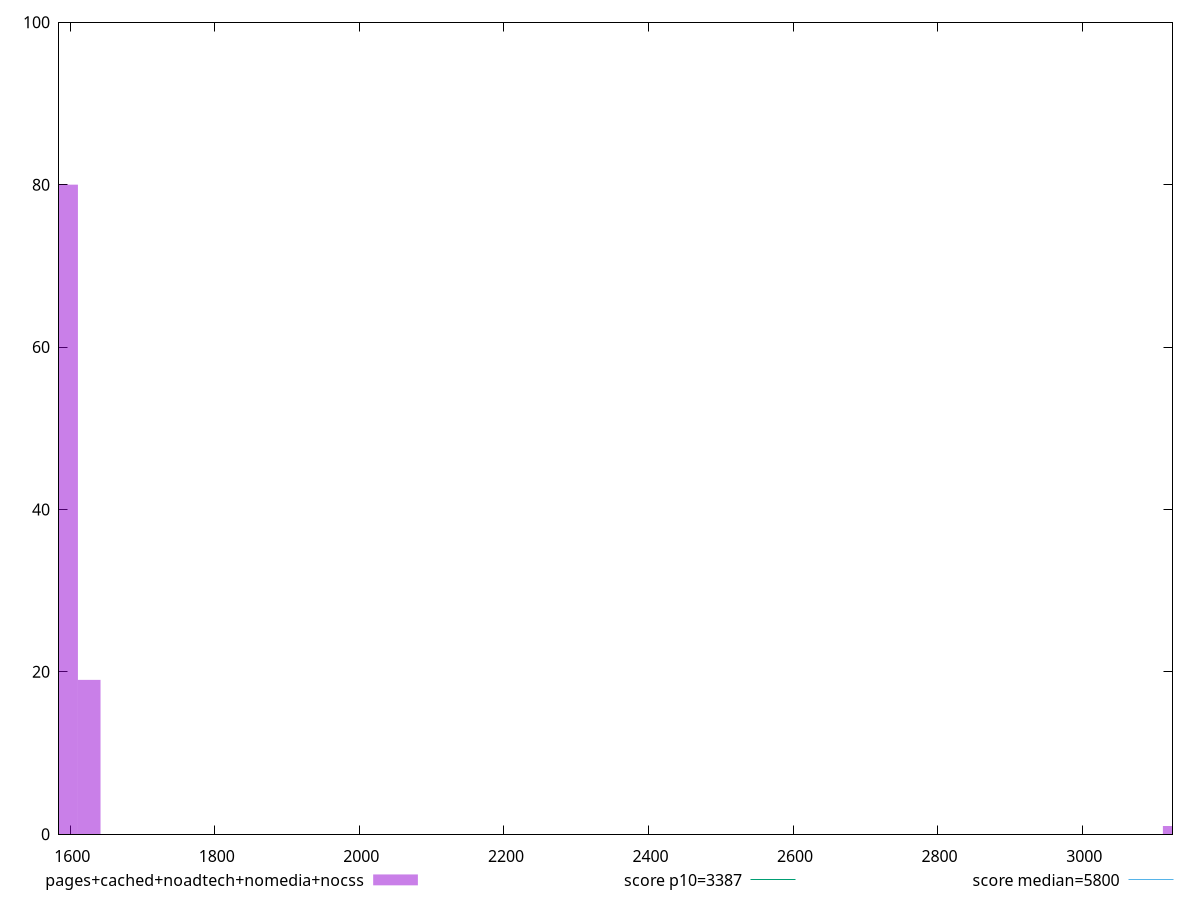 reset

$pagesCachedNoadtechNomediaNocss <<EOF
3127.3760934763663 1
1594.9618076729466 80
1626.2355686077103 19
EOF

set key outside below
set boxwidth 31.27376093476366
set xrange [1584.4194:3125.0302718872085]
set yrange [0:100]
set trange [0:100]
set style fill transparent solid 0.5 noborder

set parametric
set terminal svg size 640, 490 enhanced background rgb 'white'
set output "report_00018_2021-02-10T15-25-16.877Z/speed-index/comparison/histogram/4_vs_5.svg"

plot $pagesCachedNoadtechNomediaNocss title "pages+cached+noadtech+nomedia+nocss" with boxes, \
     3387,t title "score p10=3387", \
     5800,t title "score median=5800"

reset
